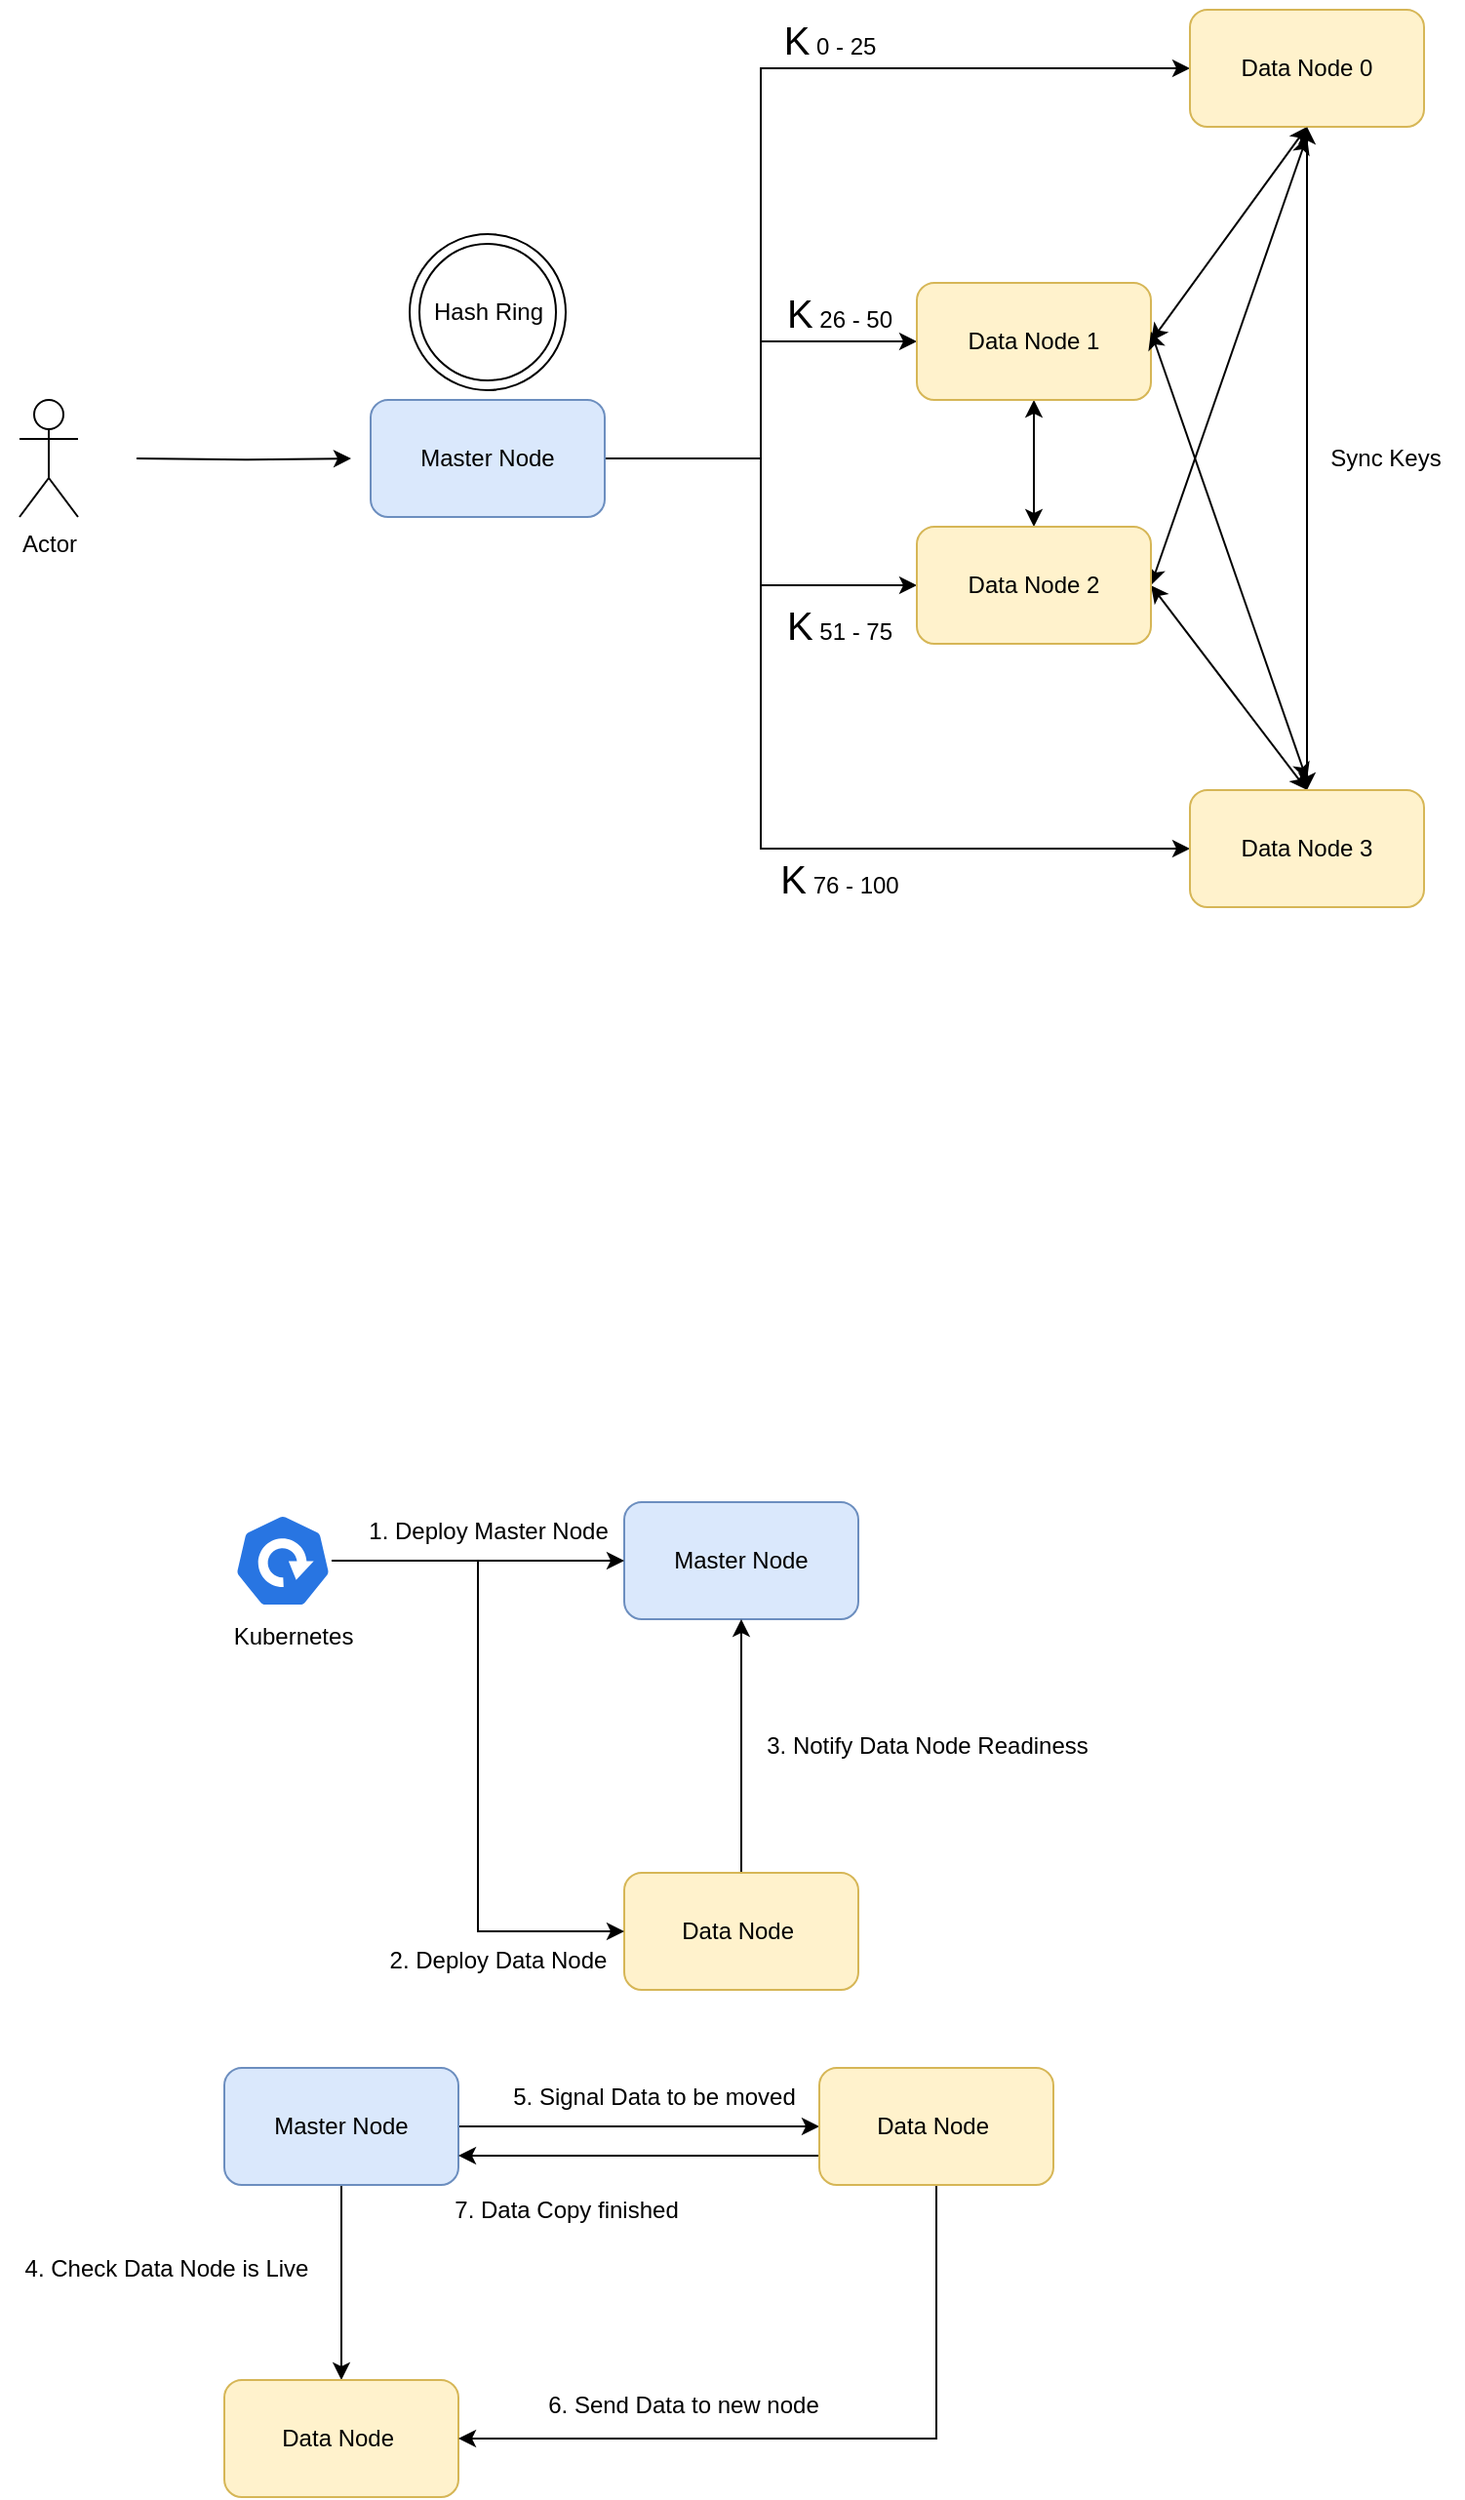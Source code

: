 <mxfile version="24.0.4" type="device">
  <diagram name="Page-1" id="gPlWKpvVQ3MzhAnbhxmM">
    <mxGraphModel dx="1050" dy="629" grid="1" gridSize="10" guides="1" tooltips="1" connect="1" arrows="1" fold="1" page="1" pageScale="1" pageWidth="850" pageHeight="1100" math="0" shadow="0">
      <root>
        <mxCell id="0" />
        <mxCell id="1" parent="0" />
        <mxCell id="inw5W24qw9M_fzDyMlTt-14" style="edgeStyle=orthogonalEdgeStyle;rounded=0;orthogonalLoop=1;jettySize=auto;html=1;entryX=0;entryY=0.5;entryDx=0;entryDy=0;" parent="1" source="NdZGJDsCeEPOgl_BAmHm-1" target="inw5W24qw9M_fzDyMlTt-1" edge="1">
          <mxGeometry relative="1" as="geometry">
            <Array as="points">
              <mxPoint x="410" y="325" />
              <mxPoint x="410" y="125" />
            </Array>
          </mxGeometry>
        </mxCell>
        <mxCell id="inw5W24qw9M_fzDyMlTt-15" style="edgeStyle=orthogonalEdgeStyle;rounded=0;orthogonalLoop=1;jettySize=auto;html=1;entryX=0;entryY=0.5;entryDx=0;entryDy=0;" parent="1" source="NdZGJDsCeEPOgl_BAmHm-1" target="inw5W24qw9M_fzDyMlTt-13" edge="1">
          <mxGeometry relative="1" as="geometry">
            <Array as="points">
              <mxPoint x="410" y="325" />
              <mxPoint x="410" y="525" />
            </Array>
          </mxGeometry>
        </mxCell>
        <mxCell id="inw5W24qw9M_fzDyMlTt-16" style="edgeStyle=orthogonalEdgeStyle;rounded=0;orthogonalLoop=1;jettySize=auto;html=1;" parent="1" source="NdZGJDsCeEPOgl_BAmHm-1" target="inw5W24qw9M_fzDyMlTt-11" edge="1">
          <mxGeometry relative="1" as="geometry" />
        </mxCell>
        <mxCell id="inw5W24qw9M_fzDyMlTt-17" style="edgeStyle=orthogonalEdgeStyle;rounded=0;orthogonalLoop=1;jettySize=auto;html=1;entryX=0;entryY=0.5;entryDx=0;entryDy=0;" parent="1" source="NdZGJDsCeEPOgl_BAmHm-1" target="inw5W24qw9M_fzDyMlTt-12" edge="1">
          <mxGeometry relative="1" as="geometry" />
        </mxCell>
        <mxCell id="NdZGJDsCeEPOgl_BAmHm-1" value="Master Node" style="rounded=1;whiteSpace=wrap;html=1;fillColor=#dae8fc;strokeColor=#6c8ebf;" parent="1" vertex="1">
          <mxGeometry x="210" y="295" width="120" height="60" as="geometry" />
        </mxCell>
        <mxCell id="inw5W24qw9M_fzDyMlTt-35" style="rounded=0;orthogonalLoop=1;jettySize=auto;html=1;entryX=1;entryY=0.5;entryDx=0;entryDy=0;startArrow=classic;startFill=1;exitX=0.5;exitY=1;exitDx=0;exitDy=0;" parent="1" source="inw5W24qw9M_fzDyMlTt-1" target="inw5W24qw9M_fzDyMlTt-11" edge="1">
          <mxGeometry relative="1" as="geometry" />
        </mxCell>
        <mxCell id="inw5W24qw9M_fzDyMlTt-36" style="rounded=0;orthogonalLoop=1;jettySize=auto;html=1;entryX=1;entryY=0.5;entryDx=0;entryDy=0;startArrow=classic;startFill=1;" parent="1" target="inw5W24qw9M_fzDyMlTt-12" edge="1">
          <mxGeometry relative="1" as="geometry">
            <mxPoint x="690" y="160" as="sourcePoint" />
          </mxGeometry>
        </mxCell>
        <mxCell id="inw5W24qw9M_fzDyMlTt-1" value="Data Node 0" style="rounded=1;whiteSpace=wrap;html=1;fillColor=#fff2cc;strokeColor=#d6b656;" parent="1" vertex="1">
          <mxGeometry x="630" y="95" width="120" height="60" as="geometry" />
        </mxCell>
        <mxCell id="inw5W24qw9M_fzDyMlTt-10" style="edgeStyle=orthogonalEdgeStyle;rounded=0;orthogonalLoop=1;jettySize=auto;html=1;" parent="1" edge="1">
          <mxGeometry relative="1" as="geometry">
            <mxPoint x="200" y="325" as="targetPoint" />
            <mxPoint x="90" y="325.059" as="sourcePoint" />
          </mxGeometry>
        </mxCell>
        <mxCell id="inw5W24qw9M_fzDyMlTt-26" style="edgeStyle=orthogonalEdgeStyle;rounded=0;orthogonalLoop=1;jettySize=auto;html=1;entryX=0.5;entryY=0;entryDx=0;entryDy=0;startArrow=classic;startFill=1;" parent="1" source="inw5W24qw9M_fzDyMlTt-11" target="inw5W24qw9M_fzDyMlTt-12" edge="1">
          <mxGeometry relative="1" as="geometry" />
        </mxCell>
        <mxCell id="inw5W24qw9M_fzDyMlTt-11" value="Data Node 1" style="rounded=1;whiteSpace=wrap;html=1;fillColor=#fff2cc;strokeColor=#d6b656;" parent="1" vertex="1">
          <mxGeometry x="490" y="235" width="120" height="60" as="geometry" />
        </mxCell>
        <mxCell id="inw5W24qw9M_fzDyMlTt-28" style="rounded=0;orthogonalLoop=1;jettySize=auto;html=1;entryX=0.5;entryY=0;entryDx=0;entryDy=0;startArrow=classic;startFill=1;exitX=1;exitY=0.5;exitDx=0;exitDy=0;" parent="1" source="inw5W24qw9M_fzDyMlTt-12" target="inw5W24qw9M_fzDyMlTt-13" edge="1">
          <mxGeometry relative="1" as="geometry" />
        </mxCell>
        <mxCell id="inw5W24qw9M_fzDyMlTt-12" value="Data Node 2" style="rounded=1;whiteSpace=wrap;html=1;fillColor=#fff2cc;strokeColor=#d6b656;" parent="1" vertex="1">
          <mxGeometry x="490" y="360" width="120" height="60" as="geometry" />
        </mxCell>
        <mxCell id="inw5W24qw9M_fzDyMlTt-33" style="rounded=0;orthogonalLoop=1;jettySize=auto;html=1;startArrow=classic;startFill=1;" parent="1" edge="1">
          <mxGeometry relative="1" as="geometry">
            <mxPoint x="690" y="490" as="sourcePoint" />
            <mxPoint x="610" y="260" as="targetPoint" />
          </mxGeometry>
        </mxCell>
        <mxCell id="inw5W24qw9M_fzDyMlTt-34" style="rounded=0;orthogonalLoop=1;jettySize=auto;html=1;entryX=0.5;entryY=1;entryDx=0;entryDy=0;startArrow=classic;startFill=1;" parent="1" source="inw5W24qw9M_fzDyMlTt-13" target="inw5W24qw9M_fzDyMlTt-1" edge="1">
          <mxGeometry relative="1" as="geometry" />
        </mxCell>
        <mxCell id="inw5W24qw9M_fzDyMlTt-13" value="Data Node 3" style="rounded=1;whiteSpace=wrap;html=1;fillColor=#fff2cc;strokeColor=#d6b656;" parent="1" vertex="1">
          <mxGeometry x="630" y="495" width="120" height="60" as="geometry" />
        </mxCell>
        <mxCell id="inw5W24qw9M_fzDyMlTt-19" value="&lt;font style=&quot;font-size: 20px;&quot;&gt;K&lt;/font&gt; 0 - 25" style="text;html=1;align=center;verticalAlign=middle;resizable=0;points=[];autosize=1;strokeColor=none;fillColor=none;" parent="1" vertex="1">
          <mxGeometry x="410" y="90" width="70" height="40" as="geometry" />
        </mxCell>
        <mxCell id="inw5W24qw9M_fzDyMlTt-20" value="&lt;font style=&quot;font-size: 20px;&quot;&gt;K&lt;/font&gt;&amp;nbsp;26 - 50" style="text;html=1;align=center;verticalAlign=middle;resizable=0;points=[];autosize=1;strokeColor=none;fillColor=none;" parent="1" vertex="1">
          <mxGeometry x="410" y="230" width="80" height="40" as="geometry" />
        </mxCell>
        <mxCell id="inw5W24qw9M_fzDyMlTt-21" value="&lt;font style=&quot;font-size: 20px;&quot;&gt;K&lt;/font&gt;&amp;nbsp;51 - 75" style="text;html=1;align=center;verticalAlign=middle;resizable=0;points=[];autosize=1;strokeColor=none;fillColor=none;" parent="1" vertex="1">
          <mxGeometry x="410" y="390" width="80" height="40" as="geometry" />
        </mxCell>
        <mxCell id="inw5W24qw9M_fzDyMlTt-22" value="&lt;font style=&quot;font-size: 20px;&quot;&gt;K&lt;/font&gt;&amp;nbsp;76 - 100" style="text;html=1;align=center;verticalAlign=middle;resizable=0;points=[];autosize=1;strokeColor=none;fillColor=none;" parent="1" vertex="1">
          <mxGeometry x="410" y="520" width="80" height="40" as="geometry" />
        </mxCell>
        <mxCell id="inw5W24qw9M_fzDyMlTt-25" value="Sync Keys" style="text;html=1;align=center;verticalAlign=middle;resizable=0;points=[];autosize=1;strokeColor=none;fillColor=none;" parent="1" vertex="1">
          <mxGeometry x="690" y="310" width="80" height="30" as="geometry" />
        </mxCell>
        <mxCell id="inw5W24qw9M_fzDyMlTt-32" value="Actor" style="shape=umlActor;verticalLabelPosition=bottom;verticalAlign=top;html=1;outlineConnect=0;" parent="1" vertex="1">
          <mxGeometry x="30" y="295" width="30" height="60" as="geometry" />
        </mxCell>
        <mxCell id="uxm4qytJI-7_9e8OP4Vq-1" value="" style="ellipse;whiteSpace=wrap;html=1;aspect=fixed;" parent="1" vertex="1">
          <mxGeometry x="230" y="210" width="80" height="80" as="geometry" />
        </mxCell>
        <mxCell id="uxm4qytJI-7_9e8OP4Vq-2" value="" style="ellipse;whiteSpace=wrap;html=1;aspect=fixed;" parent="1" vertex="1">
          <mxGeometry x="235" y="215" width="70" height="70" as="geometry" />
        </mxCell>
        <mxCell id="uxm4qytJI-7_9e8OP4Vq-3" value="Hash Ring" style="text;html=1;align=center;verticalAlign=middle;resizable=0;points=[];autosize=1;strokeColor=none;fillColor=none;" parent="1" vertex="1">
          <mxGeometry x="230" y="235" width="80" height="30" as="geometry" />
        </mxCell>
        <mxCell id="ynIGMyl3KLA1Jwa6Q3JX-1" value="Master Node" style="rounded=1;whiteSpace=wrap;html=1;fillColor=#dae8fc;strokeColor=#6c8ebf;" vertex="1" parent="1">
          <mxGeometry x="340" y="860" width="120" height="60" as="geometry" />
        </mxCell>
        <mxCell id="ynIGMyl3KLA1Jwa6Q3JX-9" style="edgeStyle=orthogonalEdgeStyle;rounded=0;orthogonalLoop=1;jettySize=auto;html=1;entryX=0.5;entryY=1;entryDx=0;entryDy=0;" edge="1" parent="1" source="ynIGMyl3KLA1Jwa6Q3JX-2" target="ynIGMyl3KLA1Jwa6Q3JX-1">
          <mxGeometry relative="1" as="geometry" />
        </mxCell>
        <mxCell id="ynIGMyl3KLA1Jwa6Q3JX-2" value="Data Node&amp;nbsp;" style="rounded=1;whiteSpace=wrap;html=1;fillColor=#fff2cc;strokeColor=#d6b656;" vertex="1" parent="1">
          <mxGeometry x="340" y="1050" width="120" height="60" as="geometry" />
        </mxCell>
        <mxCell id="ynIGMyl3KLA1Jwa6Q3JX-4" style="edgeStyle=orthogonalEdgeStyle;rounded=0;orthogonalLoop=1;jettySize=auto;html=1;entryX=0;entryY=0.5;entryDx=0;entryDy=0;" edge="1" parent="1" source="ynIGMyl3KLA1Jwa6Q3JX-3" target="ynIGMyl3KLA1Jwa6Q3JX-1">
          <mxGeometry relative="1" as="geometry" />
        </mxCell>
        <mxCell id="ynIGMyl3KLA1Jwa6Q3JX-6" style="edgeStyle=orthogonalEdgeStyle;rounded=0;orthogonalLoop=1;jettySize=auto;html=1;entryX=0;entryY=0.5;entryDx=0;entryDy=0;" edge="1" parent="1" source="ynIGMyl3KLA1Jwa6Q3JX-3" target="ynIGMyl3KLA1Jwa6Q3JX-2">
          <mxGeometry relative="1" as="geometry" />
        </mxCell>
        <mxCell id="ynIGMyl3KLA1Jwa6Q3JX-3" value="" style="aspect=fixed;sketch=0;html=1;dashed=0;whitespace=wrap;fillColor=#2875E2;strokeColor=#ffffff;points=[[0.005,0.63,0],[0.1,0.2,0],[0.9,0.2,0],[0.5,0,0],[0.995,0.63,0],[0.72,0.99,0],[0.5,1,0],[0.28,0.99,0]];shape=mxgraph.kubernetes.icon2;prIcon=deploy" vertex="1" parent="1">
          <mxGeometry x="140" y="866" width="50" height="48" as="geometry" />
        </mxCell>
        <mxCell id="ynIGMyl3KLA1Jwa6Q3JX-5" value="1. Deploy Master Node" style="text;html=1;align=center;verticalAlign=middle;resizable=0;points=[];autosize=1;strokeColor=none;fillColor=none;" vertex="1" parent="1">
          <mxGeometry x="195" y="860" width="150" height="30" as="geometry" />
        </mxCell>
        <mxCell id="ynIGMyl3KLA1Jwa6Q3JX-7" value="2. Deploy Data Node" style="text;html=1;align=center;verticalAlign=middle;resizable=0;points=[];autosize=1;strokeColor=none;fillColor=none;" vertex="1" parent="1">
          <mxGeometry x="210" y="1080" width="130" height="30" as="geometry" />
        </mxCell>
        <mxCell id="ynIGMyl3KLA1Jwa6Q3JX-8" value="Kubernetes" style="text;html=1;align=center;verticalAlign=middle;resizable=0;points=[];autosize=1;strokeColor=none;fillColor=none;" vertex="1" parent="1">
          <mxGeometry x="130" y="914" width="80" height="30" as="geometry" />
        </mxCell>
        <mxCell id="ynIGMyl3KLA1Jwa6Q3JX-10" value="3. Notify Data Node Readiness" style="text;html=1;align=center;verticalAlign=middle;resizable=0;points=[];autosize=1;strokeColor=none;fillColor=none;" vertex="1" parent="1">
          <mxGeometry x="400" y="970" width="190" height="30" as="geometry" />
        </mxCell>
        <mxCell id="ynIGMyl3KLA1Jwa6Q3JX-13" style="edgeStyle=orthogonalEdgeStyle;rounded=0;orthogonalLoop=1;jettySize=auto;html=1;" edge="1" parent="1" source="ynIGMyl3KLA1Jwa6Q3JX-11" target="ynIGMyl3KLA1Jwa6Q3JX-12">
          <mxGeometry relative="1" as="geometry" />
        </mxCell>
        <mxCell id="ynIGMyl3KLA1Jwa6Q3JX-16" style="edgeStyle=orthogonalEdgeStyle;rounded=0;orthogonalLoop=1;jettySize=auto;html=1;entryX=0;entryY=0.5;entryDx=0;entryDy=0;" edge="1" parent="1" source="ynIGMyl3KLA1Jwa6Q3JX-11" target="ynIGMyl3KLA1Jwa6Q3JX-15">
          <mxGeometry relative="1" as="geometry" />
        </mxCell>
        <mxCell id="ynIGMyl3KLA1Jwa6Q3JX-11" value="Master Node" style="rounded=1;whiteSpace=wrap;html=1;fillColor=#dae8fc;strokeColor=#6c8ebf;" vertex="1" parent="1">
          <mxGeometry x="135" y="1150" width="120" height="60" as="geometry" />
        </mxCell>
        <mxCell id="ynIGMyl3KLA1Jwa6Q3JX-12" value="Data Node&amp;nbsp;" style="rounded=1;whiteSpace=wrap;html=1;fillColor=#fff2cc;strokeColor=#d6b656;" vertex="1" parent="1">
          <mxGeometry x="135" y="1310" width="120" height="60" as="geometry" />
        </mxCell>
        <mxCell id="ynIGMyl3KLA1Jwa6Q3JX-14" value="4. Check Data Node is Live" style="text;html=1;align=center;verticalAlign=middle;resizable=0;points=[];autosize=1;strokeColor=none;fillColor=none;" vertex="1" parent="1">
          <mxGeometry x="20" y="1238" width="170" height="30" as="geometry" />
        </mxCell>
        <mxCell id="ynIGMyl3KLA1Jwa6Q3JX-18" style="edgeStyle=orthogonalEdgeStyle;rounded=0;orthogonalLoop=1;jettySize=auto;html=1;entryX=1;entryY=0.5;entryDx=0;entryDy=0;" edge="1" parent="1" source="ynIGMyl3KLA1Jwa6Q3JX-15" target="ynIGMyl3KLA1Jwa6Q3JX-12">
          <mxGeometry relative="1" as="geometry">
            <Array as="points">
              <mxPoint x="500" y="1340" />
            </Array>
          </mxGeometry>
        </mxCell>
        <mxCell id="ynIGMyl3KLA1Jwa6Q3JX-20" style="edgeStyle=orthogonalEdgeStyle;rounded=0;orthogonalLoop=1;jettySize=auto;html=1;entryX=1;entryY=0.75;entryDx=0;entryDy=0;" edge="1" parent="1" source="ynIGMyl3KLA1Jwa6Q3JX-15" target="ynIGMyl3KLA1Jwa6Q3JX-11">
          <mxGeometry relative="1" as="geometry">
            <Array as="points">
              <mxPoint x="390" y="1195" />
              <mxPoint x="390" y="1195" />
            </Array>
          </mxGeometry>
        </mxCell>
        <mxCell id="ynIGMyl3KLA1Jwa6Q3JX-15" value="Data Node&amp;nbsp;" style="rounded=1;whiteSpace=wrap;html=1;fillColor=#fff2cc;strokeColor=#d6b656;" vertex="1" parent="1">
          <mxGeometry x="440" y="1150" width="120" height="60" as="geometry" />
        </mxCell>
        <mxCell id="ynIGMyl3KLA1Jwa6Q3JX-17" value="5. Signal Data to be moved" style="text;html=1;align=center;verticalAlign=middle;resizable=0;points=[];autosize=1;strokeColor=none;fillColor=none;" vertex="1" parent="1">
          <mxGeometry x="270" y="1150" width="170" height="30" as="geometry" />
        </mxCell>
        <mxCell id="ynIGMyl3KLA1Jwa6Q3JX-19" value="6. Send Data to new node" style="text;html=1;align=center;verticalAlign=middle;resizable=0;points=[];autosize=1;strokeColor=none;fillColor=none;" vertex="1" parent="1">
          <mxGeometry x="290" y="1308" width="160" height="30" as="geometry" />
        </mxCell>
        <mxCell id="ynIGMyl3KLA1Jwa6Q3JX-21" value="7. Data Copy finished" style="text;html=1;align=center;verticalAlign=middle;resizable=0;points=[];autosize=1;strokeColor=none;fillColor=none;" vertex="1" parent="1">
          <mxGeometry x="240" y="1208" width="140" height="30" as="geometry" />
        </mxCell>
      </root>
    </mxGraphModel>
  </diagram>
</mxfile>
